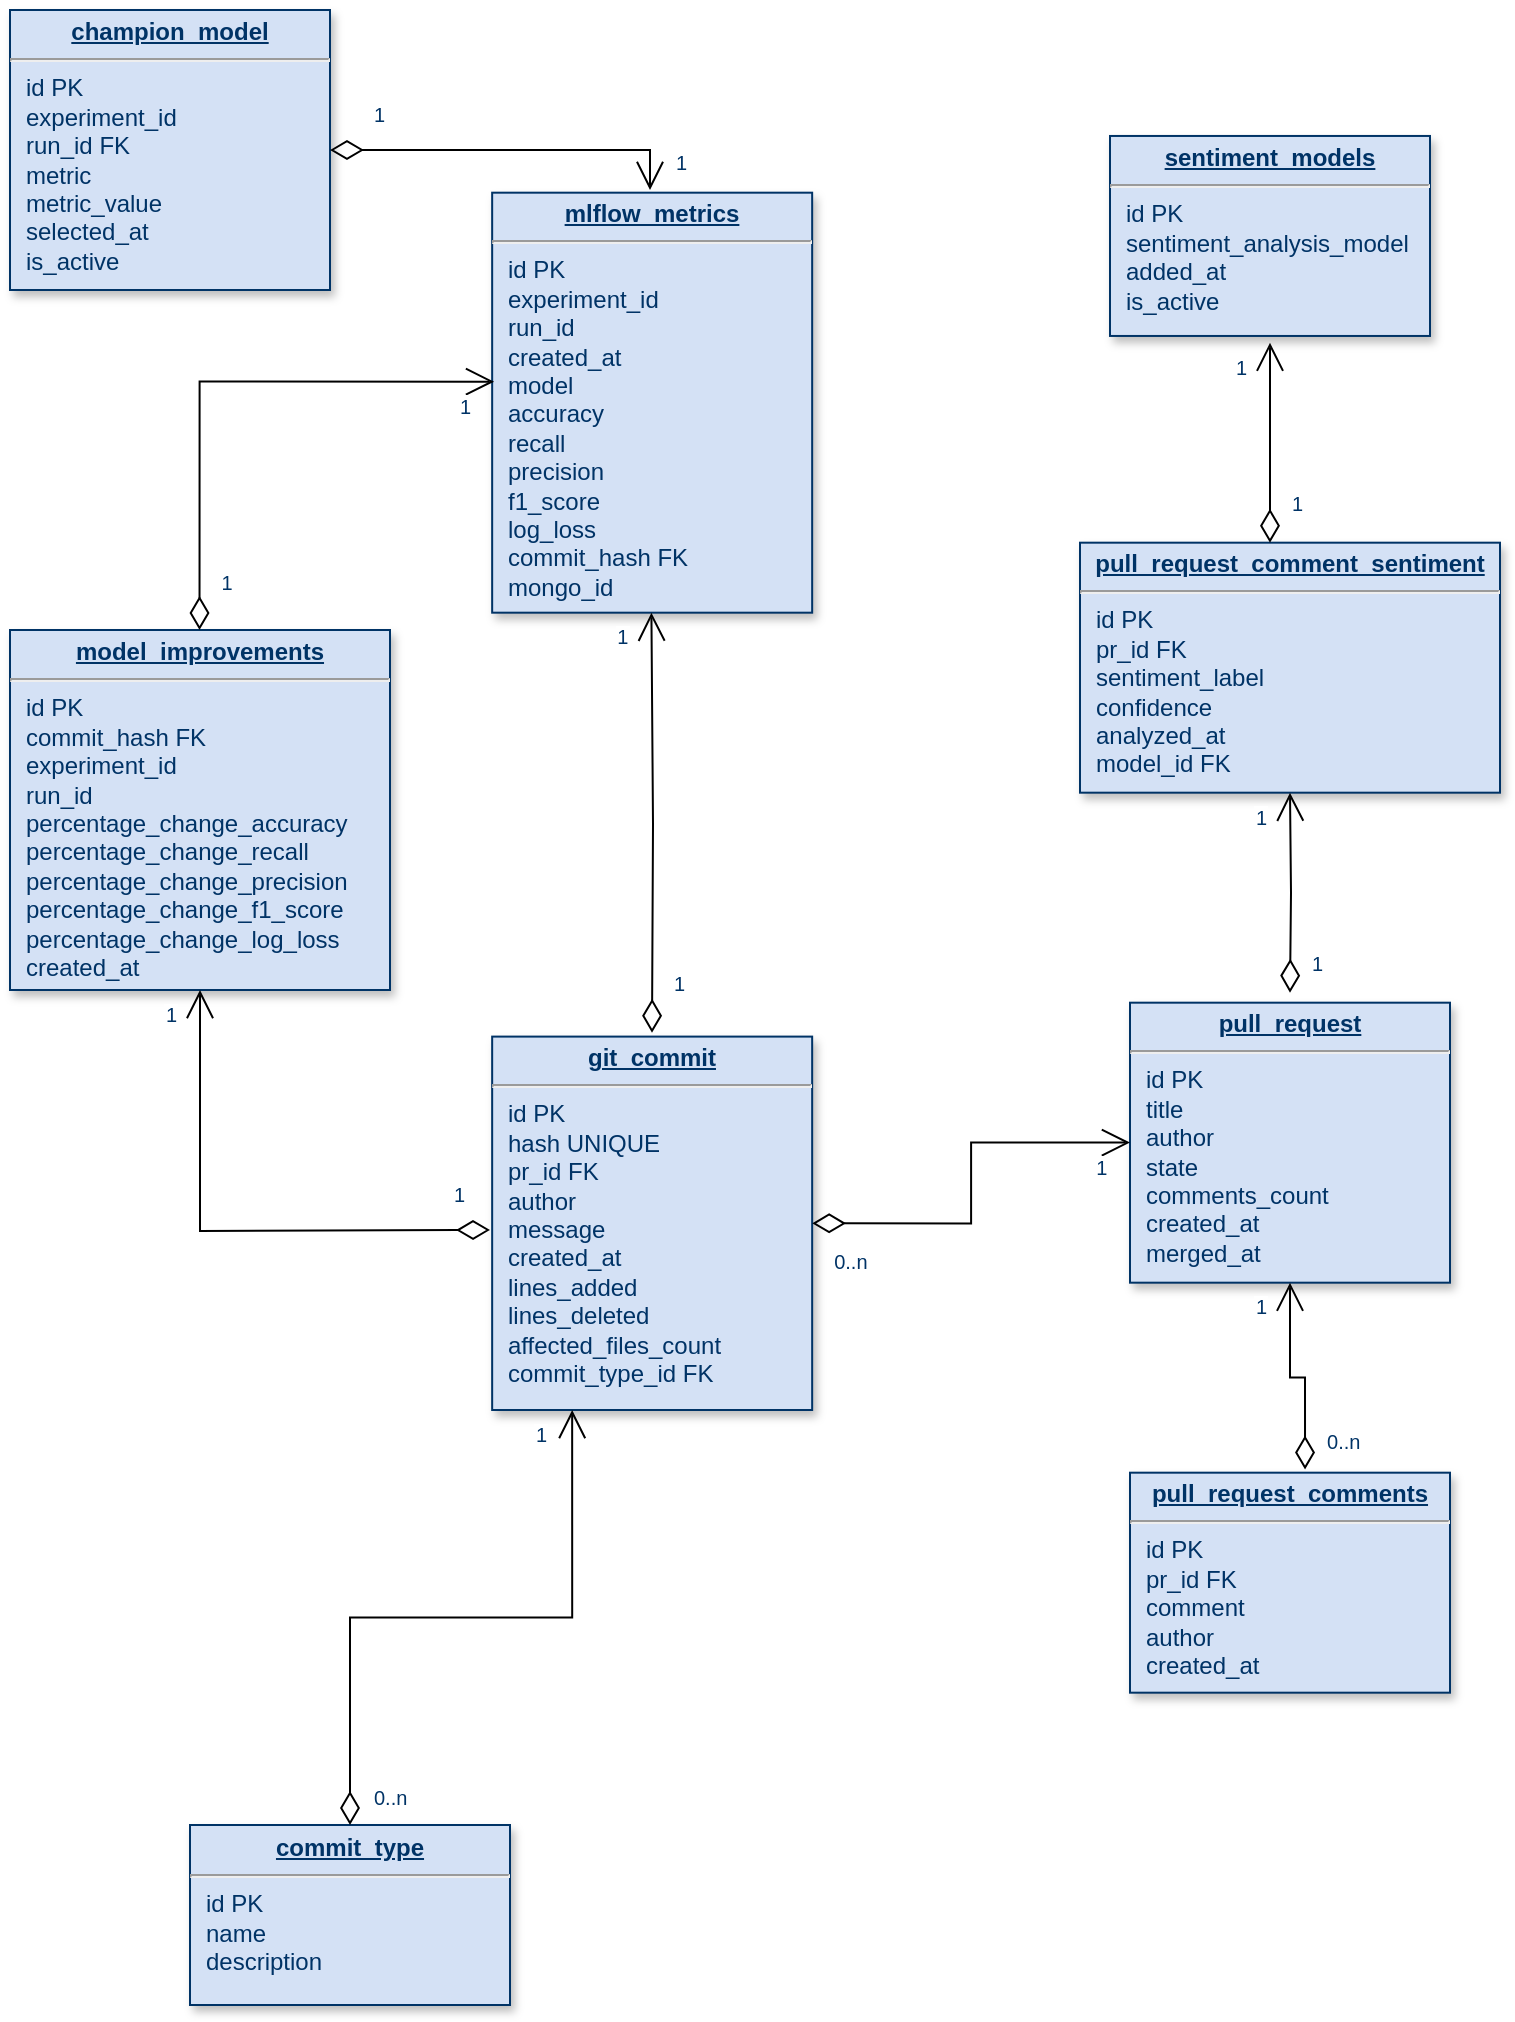 <mxfile version="26.0.11">
  <diagram name="Page-1" id="efa7a0a1-bf9b-a30e-e6df-94a7791c09e9">
    <mxGraphModel dx="1147" dy="624" grid="1" gridSize="10" guides="1" tooltips="1" connect="1" arrows="1" fold="1" page="1" pageScale="1" pageWidth="826" pageHeight="1169" background="none" math="0" shadow="0">
      <root>
        <mxCell id="0" />
        <mxCell id="1" parent="0" />
        <mxCell id="22" value="&lt;p style=&quot;margin: 0px; margin-top: 4px; text-align: center; text-decoration: underline;&quot;&gt;&lt;strong&gt;pull_request&lt;/strong&gt;&lt;/p&gt;&lt;hr&gt;&lt;p style=&quot;margin: 0px; margin-left: 8px;&quot;&gt;id PK&lt;/p&gt;&lt;p style=&quot;margin: 0px; margin-left: 8px;&quot;&gt;title&lt;/p&gt;&lt;p style=&quot;margin: 0px; margin-left: 8px;&quot;&gt;author&lt;/p&gt;&lt;p style=&quot;margin: 0px; margin-left: 8px;&quot;&gt;state&lt;/p&gt;&lt;p style=&quot;margin: 0px; margin-left: 8px;&quot;&gt;comments_count&lt;/p&gt;&lt;p style=&quot;margin: 0px; margin-left: 8px;&quot;&gt;created_at&lt;/p&gt;&lt;p style=&quot;margin: 0px; margin-left: 8px;&quot;&gt;merged_at&lt;/p&gt;" style="verticalAlign=top;align=left;overflow=fill;fontSize=12;fontFamily=Helvetica;html=1;strokeColor=#003366;shadow=1;fillColor=#D4E1F5;fontColor=#003366" parent="1" vertex="1">
          <mxGeometry x="601" y="582.34" width="160" height="140" as="geometry" />
        </mxCell>
        <mxCell id="23" value="&lt;p style=&quot;margin: 4px 0px 0px; text-align: center;&quot;&gt;&lt;b&gt;&lt;u&gt;sentiment_models&lt;/u&gt;&lt;/b&gt;&lt;/p&gt;&lt;hr&gt;&lt;p style=&quot;margin: 0px; margin-left: 8px;&quot;&gt;id PK&lt;/p&gt;&lt;p style=&quot;margin: 0px; margin-left: 8px;&quot;&gt;sentiment_analysis_model&lt;/p&gt;&lt;p style=&quot;margin: 0px; margin-left: 8px;&quot;&gt;added_at&lt;/p&gt;&lt;p style=&quot;margin: 0px; margin-left: 8px;&quot;&gt;is_active&lt;/p&gt;" style="verticalAlign=top;align=left;overflow=fill;fontSize=12;fontFamily=Helvetica;html=1;strokeColor=#003366;shadow=1;fillColor=#D4E1F5;fontColor=#003366" parent="1" vertex="1">
          <mxGeometry x="591.0" y="148.98" width="160" height="100" as="geometry" />
        </mxCell>
        <mxCell id="29" value="&lt;p style=&quot;margin: 0px; margin-top: 4px; text-align: center; text-decoration: underline;&quot;&gt;&lt;strong&gt;git_commit&lt;/strong&gt;&lt;/p&gt;&lt;hr&gt;&lt;p style=&quot;margin: 0px; margin-left: 8px;&quot;&gt;id PK&lt;/p&gt;&lt;p style=&quot;margin: 0px; margin-left: 8px;&quot;&gt;hash UNIQUE&lt;/p&gt;&lt;p style=&quot;margin: 0px; margin-left: 8px;&quot;&gt;pr_id FK&lt;/p&gt;&lt;p style=&quot;margin: 0px; margin-left: 8px;&quot;&gt;author&lt;/p&gt;&lt;p style=&quot;margin: 0px; margin-left: 8px;&quot;&gt;message&lt;/p&gt;&lt;p style=&quot;margin: 0px; margin-left: 8px;&quot;&gt;created_at&lt;/p&gt;&lt;p style=&quot;margin: 0px; margin-left: 8px;&quot;&gt;lines_added&lt;/p&gt;&lt;p style=&quot;margin: 0px; margin-left: 8px;&quot;&gt;lines_deleted&lt;/p&gt;&lt;p style=&quot;margin: 0px; margin-left: 8px;&quot;&gt;affected_files_count&lt;br&gt;commit_type_id FK&lt;/p&gt;" style="verticalAlign=top;align=left;overflow=fill;fontSize=12;fontFamily=Helvetica;html=1;strokeColor=#003366;shadow=1;fillColor=#D4E1F5;fontColor=#003366" parent="1" vertex="1">
          <mxGeometry x="282.08" y="599.3" width="160" height="186.7" as="geometry" />
        </mxCell>
        <mxCell id="34" value="&lt;p style=&quot;margin: 0px ; margin-top: 4px ; text-align: center ; text-decoration: underline&quot;&gt;&lt;strong&gt;commit_type&lt;/strong&gt;&lt;/p&gt;&lt;hr&gt;&lt;p style=&quot;margin: 0px ; margin-left: 8px&quot;&gt;id PK&lt;/p&gt;&lt;p style=&quot;margin: 0px ; margin-left: 8px&quot;&gt;name&lt;/p&gt;&lt;p style=&quot;margin: 0px ; margin-left: 8px&quot;&gt;description&lt;/p&gt;" style="verticalAlign=top;align=left;overflow=fill;fontSize=12;fontFamily=Helvetica;html=1;strokeColor=#003366;shadow=1;fillColor=#D4E1F5;fontColor=#003366" parent="1" vertex="1">
          <mxGeometry x="131.0" y="993.5" width="160" height="90" as="geometry" />
        </mxCell>
        <mxCell id="54" value="" style="endArrow=open;endSize=12;startArrow=diamondThin;startSize=14;startFill=0;edgeStyle=orthogonalEdgeStyle;exitX=1;exitY=0.5;rounded=0;exitDx=0;exitDy=0;" parent="1" source="29" target="22" edge="1">
          <mxGeometry x="1209.36" y="170" as="geometry">
            <mxPoint x="900.36" y="237.34" as="sourcePoint" />
            <mxPoint x="1060.36" y="237.34" as="targetPoint" />
          </mxGeometry>
        </mxCell>
        <mxCell id="55" value="0..n" style="resizable=0;align=left;verticalAlign=top;labelBackgroundColor=#ffffff;fontSize=10;strokeColor=#003366;shadow=1;fillColor=#D4E1F5;fontColor=#003366" parent="54" connectable="0" vertex="1">
          <mxGeometry x="-1" relative="1" as="geometry">
            <mxPoint x="9" y="7" as="offset" />
          </mxGeometry>
        </mxCell>
        <mxCell id="56" value="1" style="resizable=0;align=right;verticalAlign=top;labelBackgroundColor=#ffffff;fontSize=10;strokeColor=#003366;shadow=1;fillColor=#D4E1F5;fontColor=#003366" parent="54" connectable="0" vertex="1">
          <mxGeometry x="1" relative="1" as="geometry">
            <mxPoint x="-10" as="offset" />
          </mxGeometry>
        </mxCell>
        <mxCell id="72" value="" style="endArrow=open;endSize=12;startArrow=diamondThin;startSize=14;startFill=0;edgeStyle=orthogonalEdgeStyle;entryX=0.25;entryY=1;rounded=0" parent="1" source="34" target="29" edge="1">
          <mxGeometry x="419.36" y="820" as="geometry">
            <mxPoint x="110.36" y="887.34" as="sourcePoint" />
            <mxPoint x="270.36" y="887.34" as="targetPoint" />
          </mxGeometry>
        </mxCell>
        <mxCell id="73" value="0..n" style="resizable=0;align=left;verticalAlign=top;labelBackgroundColor=#ffffff;fontSize=10;strokeColor=#003366;shadow=1;fillColor=#D4E1F5;fontColor=#003366" parent="72" connectable="0" vertex="1">
          <mxGeometry x="-1" relative="1" as="geometry">
            <mxPoint x="10" y="-26.16" as="offset" />
          </mxGeometry>
        </mxCell>
        <mxCell id="74" value="1" style="resizable=0;align=right;verticalAlign=top;labelBackgroundColor=#ffffff;fontSize=10;strokeColor=#003366;shadow=1;fillColor=#D4E1F5;fontColor=#003366" parent="72" connectable="0" vertex="1">
          <mxGeometry x="1" relative="1" as="geometry">
            <mxPoint x="-11.08" as="offset" />
          </mxGeometry>
        </mxCell>
        <mxCell id="1KV9tXbr3gzB1QGy_vCQ-114" value="&lt;p style=&quot;margin: 0px; margin-top: 4px; text-align: center; text-decoration: underline;&quot;&gt;&lt;strong&gt;pull_request_comments&lt;/strong&gt;&lt;/p&gt;&lt;hr&gt;&lt;p style=&quot;margin: 0px; margin-left: 8px;&quot;&gt;&lt;span style=&quot;background-color: transparent; color: light-dark(rgb(0, 51, 102), rgb(161, 205, 249));&quot;&gt;id PK&lt;/span&gt;&lt;/p&gt;&lt;p style=&quot;margin: 0px; margin-left: 8px;&quot;&gt;&lt;span style=&quot;background-color: transparent; color: light-dark(rgb(0, 51, 102), rgb(161, 205, 249));&quot;&gt;pr_id FK&lt;/span&gt;&lt;/p&gt;&lt;p style=&quot;margin: 0px; margin-left: 8px;&quot;&gt;comment&lt;/p&gt;&lt;p style=&quot;margin: 0px; margin-left: 8px;&quot;&gt;author&lt;/p&gt;&lt;p style=&quot;margin: 0px; margin-left: 8px;&quot;&gt;created_at&lt;/p&gt;" style="verticalAlign=top;align=left;overflow=fill;fontSize=12;fontFamily=Helvetica;html=1;strokeColor=#003366;shadow=1;fillColor=#D4E1F5;fontColor=#003366" vertex="1" parent="1">
          <mxGeometry x="601" y="817.34" width="160" height="110" as="geometry" />
        </mxCell>
        <mxCell id="1KV9tXbr3gzB1QGy_vCQ-115" value="" style="endArrow=open;endSize=12;startArrow=diamondThin;startSize=14;startFill=0;edgeStyle=orthogonalEdgeStyle;exitX=0.547;exitY=-0.015;rounded=0;exitDx=0;exitDy=0;exitPerimeter=0;entryX=0.5;entryY=1;entryDx=0;entryDy=0;" edge="1" parent="1" source="1KV9tXbr3gzB1QGy_vCQ-114" target="22">
          <mxGeometry x="1209.36" y="170" as="geometry">
            <mxPoint x="452" y="709.34" as="sourcePoint" />
            <mxPoint x="611" y="662.34" as="targetPoint" />
          </mxGeometry>
        </mxCell>
        <mxCell id="1KV9tXbr3gzB1QGy_vCQ-116" value="0..n" style="resizable=0;align=left;verticalAlign=top;labelBackgroundColor=#ffffff;fontSize=10;strokeColor=#003366;shadow=1;fillColor=#D4E1F5;fontColor=#003366" connectable="0" vertex="1" parent="1KV9tXbr3gzB1QGy_vCQ-115">
          <mxGeometry x="-1" relative="1" as="geometry">
            <mxPoint x="9" y="-26" as="offset" />
          </mxGeometry>
        </mxCell>
        <mxCell id="1KV9tXbr3gzB1QGy_vCQ-117" value="1" style="resizable=0;align=right;verticalAlign=top;labelBackgroundColor=#ffffff;fontSize=10;strokeColor=#003366;shadow=1;fillColor=#D4E1F5;fontColor=#003366" connectable="0" vertex="1" parent="1KV9tXbr3gzB1QGy_vCQ-115">
          <mxGeometry x="1" relative="1" as="geometry">
            <mxPoint x="-10" as="offset" />
          </mxGeometry>
        </mxCell>
        <mxCell id="1KV9tXbr3gzB1QGy_vCQ-118" value="&lt;p style=&quot;margin: 4px 0px 0px; text-align: center;&quot;&gt;&lt;b&gt;&lt;u&gt;pull_request_comment_sentiment&lt;/u&gt;&lt;/b&gt;&lt;/p&gt;&lt;hr&gt;&lt;p style=&quot;margin: 0px; margin-left: 8px;&quot;&gt;id PK&lt;br&gt;pr_id FK&lt;/p&gt;&lt;p style=&quot;margin: 0px; margin-left: 8px;&quot;&gt;sentiment_label&lt;/p&gt;&lt;p style=&quot;margin: 0px; margin-left: 8px;&quot;&gt;confidence&lt;/p&gt;&lt;p style=&quot;margin: 0px; margin-left: 8px;&quot;&gt;analyzed_at&lt;/p&gt;&lt;p style=&quot;margin: 0px; margin-left: 8px;&quot;&gt;model_id FK&lt;/p&gt;" style="verticalAlign=top;align=left;overflow=fill;fontSize=12;fontFamily=Helvetica;html=1;strokeColor=#003366;shadow=1;fillColor=#D4E1F5;fontColor=#003366" vertex="1" parent="1">
          <mxGeometry x="576" y="352.34" width="210" height="125" as="geometry" />
        </mxCell>
        <mxCell id="1KV9tXbr3gzB1QGy_vCQ-119" value="" style="endArrow=open;endSize=12;startArrow=diamondThin;startSize=14;startFill=0;edgeStyle=orthogonalEdgeStyle;rounded=0;entryX=0.5;entryY=1;entryDx=0;entryDy=0;" edge="1" parent="1" target="1KV9tXbr3gzB1QGy_vCQ-118">
          <mxGeometry x="1209.36" y="170" as="geometry">
            <mxPoint x="681" y="577.34" as="sourcePoint" />
            <mxPoint x="611" y="662.34" as="targetPoint" />
          </mxGeometry>
        </mxCell>
        <mxCell id="1KV9tXbr3gzB1QGy_vCQ-120" value="1" style="resizable=0;align=left;verticalAlign=top;labelBackgroundColor=#ffffff;fontSize=10;strokeColor=#003366;shadow=1;fillColor=#D4E1F5;fontColor=#003366" connectable="0" vertex="1" parent="1KV9tXbr3gzB1QGy_vCQ-119">
          <mxGeometry x="-1" relative="1" as="geometry">
            <mxPoint x="9" y="-27" as="offset" />
          </mxGeometry>
        </mxCell>
        <mxCell id="1KV9tXbr3gzB1QGy_vCQ-121" value="1" style="resizable=0;align=right;verticalAlign=top;labelBackgroundColor=#ffffff;fontSize=10;strokeColor=#003366;shadow=1;fillColor=#D4E1F5;fontColor=#003366" connectable="0" vertex="1" parent="1KV9tXbr3gzB1QGy_vCQ-119">
          <mxGeometry x="1" relative="1" as="geometry">
            <mxPoint x="-10" as="offset" />
          </mxGeometry>
        </mxCell>
        <mxCell id="1KV9tXbr3gzB1QGy_vCQ-122" value="" style="endArrow=open;endSize=12;startArrow=diamondThin;startSize=14;startFill=0;edgeStyle=orthogonalEdgeStyle;rounded=0;entryX=0.5;entryY=1;entryDx=0;entryDy=0;" edge="1" parent="1">
          <mxGeometry x="1209.36" y="170" as="geometry">
            <mxPoint x="671" y="352.34" as="sourcePoint" />
            <mxPoint x="671" y="252.34" as="targetPoint" />
            <Array as="points">
              <mxPoint x="671" y="302.34" />
              <mxPoint x="671" y="302.34" />
            </Array>
          </mxGeometry>
        </mxCell>
        <mxCell id="1KV9tXbr3gzB1QGy_vCQ-123" value="1" style="resizable=0;align=left;verticalAlign=top;labelBackgroundColor=#ffffff;fontSize=10;strokeColor=#003366;shadow=1;fillColor=#D4E1F5;fontColor=#003366" connectable="0" vertex="1" parent="1KV9tXbr3gzB1QGy_vCQ-122">
          <mxGeometry x="-1" relative="1" as="geometry">
            <mxPoint x="9" y="-32" as="offset" />
          </mxGeometry>
        </mxCell>
        <mxCell id="1KV9tXbr3gzB1QGy_vCQ-124" value="1" style="resizable=0;align=right;verticalAlign=top;labelBackgroundColor=#ffffff;fontSize=10;strokeColor=#003366;shadow=1;fillColor=#D4E1F5;fontColor=#003366" connectable="0" vertex="1" parent="1KV9tXbr3gzB1QGy_vCQ-122">
          <mxGeometry x="1" relative="1" as="geometry">
            <mxPoint x="-10" as="offset" />
          </mxGeometry>
        </mxCell>
        <mxCell id="1KV9tXbr3gzB1QGy_vCQ-125" value="&lt;p style=&quot;margin: 0px; margin-top: 4px; text-align: center; text-decoration: underline;&quot;&gt;&lt;strong&gt;mlflow_metrics&lt;/strong&gt;&lt;/p&gt;&lt;hr&gt;&lt;p style=&quot;margin: 0px; margin-left: 8px;&quot;&gt;id PK&lt;br&gt;experiment_id&lt;/p&gt;&lt;p style=&quot;margin: 0px; margin-left: 8px;&quot;&gt;run_id&lt;/p&gt;&lt;p style=&quot;margin: 0px; margin-left: 8px;&quot;&gt;created_at&lt;/p&gt;&lt;p style=&quot;margin: 0px; margin-left: 8px;&quot;&gt;model&lt;/p&gt;&lt;p style=&quot;margin: 0px; margin-left: 8px;&quot;&gt;accuracy&lt;/p&gt;&lt;p style=&quot;margin: 0px; margin-left: 8px;&quot;&gt;recall&lt;/p&gt;&lt;p style=&quot;margin: 0px; margin-left: 8px;&quot;&gt;precision&lt;/p&gt;&lt;p style=&quot;margin: 0px; margin-left: 8px;&quot;&gt;f1_score&lt;/p&gt;&lt;p style=&quot;margin: 0px; margin-left: 8px;&quot;&gt;log_loss&lt;/p&gt;&lt;p style=&quot;margin: 0px; margin-left: 8px;&quot;&gt;commit_hash FK&lt;/p&gt;&lt;p style=&quot;margin: 0px; margin-left: 8px;&quot;&gt;mongo_id&lt;/p&gt;" style="verticalAlign=top;align=left;overflow=fill;fontSize=12;fontFamily=Helvetica;html=1;strokeColor=#003366;shadow=1;fillColor=#D4E1F5;fontColor=#003366" vertex="1" parent="1">
          <mxGeometry x="282.08" y="177.34" width="160" height="210" as="geometry" />
        </mxCell>
        <mxCell id="1KV9tXbr3gzB1QGy_vCQ-126" value="" style="endArrow=open;endSize=12;startArrow=diamondThin;startSize=14;startFill=0;edgeStyle=orthogonalEdgeStyle;rounded=0;entryX=0.5;entryY=1;entryDx=0;entryDy=0;" edge="1" parent="1">
          <mxGeometry x="1209.36" y="170" as="geometry">
            <mxPoint x="362" y="597.34" as="sourcePoint" />
            <mxPoint x="361.71" y="387.34" as="targetPoint" />
          </mxGeometry>
        </mxCell>
        <mxCell id="1KV9tXbr3gzB1QGy_vCQ-127" value="1" style="resizable=0;align=left;verticalAlign=top;labelBackgroundColor=#ffffff;fontSize=10;strokeColor=#003366;shadow=1;fillColor=#D4E1F5;fontColor=#003366" connectable="0" vertex="1" parent="1KV9tXbr3gzB1QGy_vCQ-126">
          <mxGeometry x="-1" relative="1" as="geometry">
            <mxPoint x="9" y="-37" as="offset" />
          </mxGeometry>
        </mxCell>
        <mxCell id="1KV9tXbr3gzB1QGy_vCQ-128" value="1" style="resizable=0;align=right;verticalAlign=top;labelBackgroundColor=#ffffff;fontSize=10;strokeColor=#003366;shadow=1;fillColor=#D4E1F5;fontColor=#003366" connectable="0" vertex="1" parent="1KV9tXbr3gzB1QGy_vCQ-126">
          <mxGeometry x="1" relative="1" as="geometry">
            <mxPoint x="-10" as="offset" />
          </mxGeometry>
        </mxCell>
        <mxCell id="1KV9tXbr3gzB1QGy_vCQ-129" value="&lt;p style=&quot;margin: 0px; margin-top: 4px; text-align: center; text-decoration: underline;&quot;&gt;&lt;strong&gt;model_improvements&lt;/strong&gt;&lt;/p&gt;&lt;hr&gt;&lt;p style=&quot;margin: 0px; margin-left: 8px;&quot;&gt;id PK&lt;br&gt;commit_hash FK&lt;/p&gt;&lt;p style=&quot;margin: 0px; margin-left: 8px;&quot;&gt;experiment_id&lt;/p&gt;&lt;p style=&quot;margin: 0px; margin-left: 8px;&quot;&gt;run_id&lt;/p&gt;&lt;p style=&quot;margin: 0px; margin-left: 8px;&quot;&gt;percentage_change_accuracy&lt;/p&gt;&lt;p style=&quot;margin: 0px; margin-left: 8px;&quot;&gt;percentage_change_recall&lt;/p&gt;&lt;p style=&quot;margin: 0px; margin-left: 8px;&quot;&gt;&lt;span style=&quot;background-color: transparent; color: light-dark(rgb(0, 51, 102), rgb(161, 205, 249));&quot;&gt;percentage_change_&lt;/span&gt;precision&lt;/p&gt;&lt;p style=&quot;margin: 0px; margin-left: 8px;&quot;&gt;&lt;span style=&quot;background-color: transparent; color: light-dark(rgb(0, 51, 102), rgb(161, 205, 249));&quot;&gt;percentage_change_&lt;/span&gt;f1_score&lt;/p&gt;&lt;p style=&quot;margin: 0px; margin-left: 8px;&quot;&gt;&lt;span style=&quot;background-color: transparent; color: light-dark(rgb(0, 51, 102), rgb(161, 205, 249));&quot;&gt;percentage_change_&lt;/span&gt;log_loss&lt;/p&gt;&lt;p style=&quot;margin: 0px; margin-left: 8px;&quot;&gt;created_at&lt;/p&gt;" style="verticalAlign=top;align=left;overflow=fill;fontSize=12;fontFamily=Helvetica;html=1;strokeColor=#003366;shadow=1;fillColor=#D4E1F5;fontColor=#003366" vertex="1" parent="1">
          <mxGeometry x="41" y="396" width="190" height="180" as="geometry" />
        </mxCell>
        <mxCell id="1KV9tXbr3gzB1QGy_vCQ-130" value="" style="endArrow=open;endSize=12;startArrow=diamondThin;startSize=14;startFill=0;edgeStyle=orthogonalEdgeStyle;rounded=0;entryX=0.5;entryY=1;entryDx=0;entryDy=0;" edge="1" parent="1" target="1KV9tXbr3gzB1QGy_vCQ-129">
          <mxGeometry x="1209.36" y="170" as="geometry">
            <mxPoint x="281" y="696" as="sourcePoint" />
            <mxPoint x="371.71" y="397.34" as="targetPoint" />
          </mxGeometry>
        </mxCell>
        <mxCell id="1KV9tXbr3gzB1QGy_vCQ-131" value="1" style="resizable=0;align=left;verticalAlign=top;labelBackgroundColor=#ffffff;fontSize=10;strokeColor=#003366;shadow=1;fillColor=#D4E1F5;fontColor=#003366" connectable="0" vertex="1" parent="1KV9tXbr3gzB1QGy_vCQ-130">
          <mxGeometry x="-1" relative="1" as="geometry">
            <mxPoint x="-20" y="-30" as="offset" />
          </mxGeometry>
        </mxCell>
        <mxCell id="1KV9tXbr3gzB1QGy_vCQ-132" value="1" style="resizable=0;align=right;verticalAlign=top;labelBackgroundColor=#ffffff;fontSize=10;strokeColor=#003366;shadow=1;fillColor=#D4E1F5;fontColor=#003366" connectable="0" vertex="1" parent="1KV9tXbr3gzB1QGy_vCQ-130">
          <mxGeometry x="1" relative="1" as="geometry">
            <mxPoint x="-10" as="offset" />
          </mxGeometry>
        </mxCell>
        <mxCell id="1KV9tXbr3gzB1QGy_vCQ-133" value="" style="endArrow=open;endSize=12;startArrow=diamondThin;startSize=14;startFill=0;edgeStyle=orthogonalEdgeStyle;rounded=0;entryX=0.006;entryY=0.45;entryDx=0;entryDy=0;entryPerimeter=0;" edge="1" parent="1" target="1KV9tXbr3gzB1QGy_vCQ-125">
          <mxGeometry x="1209.36" y="170" as="geometry">
            <mxPoint x="135.76" y="396" as="sourcePoint" />
            <mxPoint x="135.47" y="186.0" as="targetPoint" />
            <Array as="points">
              <mxPoint x="136" y="272" />
            </Array>
          </mxGeometry>
        </mxCell>
        <mxCell id="1KV9tXbr3gzB1QGy_vCQ-134" value="1" style="resizable=0;align=left;verticalAlign=top;labelBackgroundColor=#ffffff;fontSize=10;strokeColor=#003366;shadow=1;fillColor=#D4E1F5;fontColor=#003366" connectable="0" vertex="1" parent="1KV9tXbr3gzB1QGy_vCQ-133">
          <mxGeometry x="-1" relative="1" as="geometry">
            <mxPoint x="9" y="-36" as="offset" />
          </mxGeometry>
        </mxCell>
        <mxCell id="1KV9tXbr3gzB1QGy_vCQ-135" value="1" style="resizable=0;align=right;verticalAlign=top;labelBackgroundColor=#ffffff;fontSize=10;strokeColor=#003366;shadow=1;fillColor=#D4E1F5;fontColor=#003366" connectable="0" vertex="1" parent="1KV9tXbr3gzB1QGy_vCQ-133">
          <mxGeometry x="1" relative="1" as="geometry">
            <mxPoint x="-10" as="offset" />
          </mxGeometry>
        </mxCell>
        <mxCell id="1KV9tXbr3gzB1QGy_vCQ-136" value="&lt;p style=&quot;margin: 0px; margin-top: 4px; text-align: center; text-decoration: underline;&quot;&gt;&lt;strong&gt;champion_model&lt;/strong&gt;&lt;/p&gt;&lt;hr&gt;&lt;p style=&quot;margin: 0px; margin-left: 8px;&quot;&gt;id PK&lt;/p&gt;&lt;p style=&quot;margin: 0px; margin-left: 8px;&quot;&gt;experiment_id&lt;/p&gt;&lt;p style=&quot;margin: 0px; margin-left: 8px;&quot;&gt;run_id FK&lt;/p&gt;&lt;p style=&quot;margin: 0px; margin-left: 8px;&quot;&gt;metric&lt;/p&gt;&lt;p style=&quot;margin: 0px; margin-left: 8px;&quot;&gt;metric_value&lt;/p&gt;&lt;p style=&quot;margin: 0px; margin-left: 8px;&quot;&gt;selected_at&lt;/p&gt;&lt;p style=&quot;margin: 0px; margin-left: 8px;&quot;&gt;is_active&lt;/p&gt;" style="verticalAlign=top;align=left;overflow=fill;fontSize=12;fontFamily=Helvetica;html=1;strokeColor=#003366;shadow=1;fillColor=#D4E1F5;fontColor=#003366" vertex="1" parent="1">
          <mxGeometry x="41" y="86.0" width="160" height="140" as="geometry" />
        </mxCell>
        <mxCell id="1KV9tXbr3gzB1QGy_vCQ-138" value="" style="endArrow=open;endSize=12;startArrow=diamondThin;startSize=14;startFill=0;edgeStyle=orthogonalEdgeStyle;rounded=0;exitX=1;exitY=0.5;exitDx=0;exitDy=0;" edge="1" parent="1" source="1KV9tXbr3gzB1QGy_vCQ-136">
          <mxGeometry x="1209.36" y="170" as="geometry">
            <mxPoint x="241" y="218" as="sourcePoint" />
            <mxPoint x="361" y="176" as="targetPoint" />
            <Array as="points">
              <mxPoint x="361" y="156" />
            </Array>
          </mxGeometry>
        </mxCell>
        <mxCell id="1KV9tXbr3gzB1QGy_vCQ-139" value="1" style="resizable=0;align=left;verticalAlign=top;labelBackgroundColor=#ffffff;fontSize=10;strokeColor=#003366;shadow=1;fillColor=#D4E1F5;fontColor=#003366" connectable="0" vertex="1" parent="1KV9tXbr3gzB1QGy_vCQ-138">
          <mxGeometry x="-1" relative="1" as="geometry">
            <mxPoint x="20" y="-30" as="offset" />
          </mxGeometry>
        </mxCell>
        <mxCell id="1KV9tXbr3gzB1QGy_vCQ-140" value="1" style="resizable=0;align=right;verticalAlign=top;labelBackgroundColor=#ffffff;fontSize=10;strokeColor=#003366;shadow=1;fillColor=#D4E1F5;fontColor=#003366" connectable="0" vertex="1" parent="1KV9tXbr3gzB1QGy_vCQ-138">
          <mxGeometry x="1" relative="1" as="geometry">
            <mxPoint x="20" y="-26" as="offset" />
          </mxGeometry>
        </mxCell>
      </root>
    </mxGraphModel>
  </diagram>
</mxfile>
